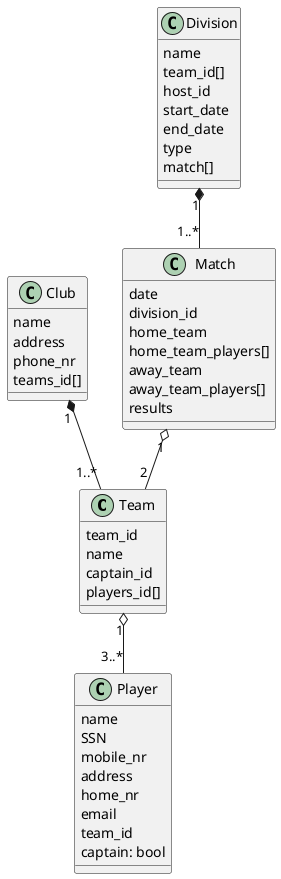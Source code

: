 @startuml lol


Team "1" o-- "3..*" Player
Club "1" *-- "1..*" Team 
Match "1" o-- "2" Team 
Division "1" *-- "1..*" Match  


class Player {
    name
    SSN
    mobile_nr
    address
    home_nr
    email
    team_id
    captain: bool
}
class Club {
    name
    address
    phone_nr
    teams_id[]
}
class Team {
    team_id
    name
    captain_id
    players_id[]
}
class Division {
    name
    team_id[]
    host_id
    start_date
    end_date
    type
    match[]
}
class Match {
    date
    division_id
    home_team
    home_team_players[]
    away_team
    away_team_players[]
    results
}

@enduml